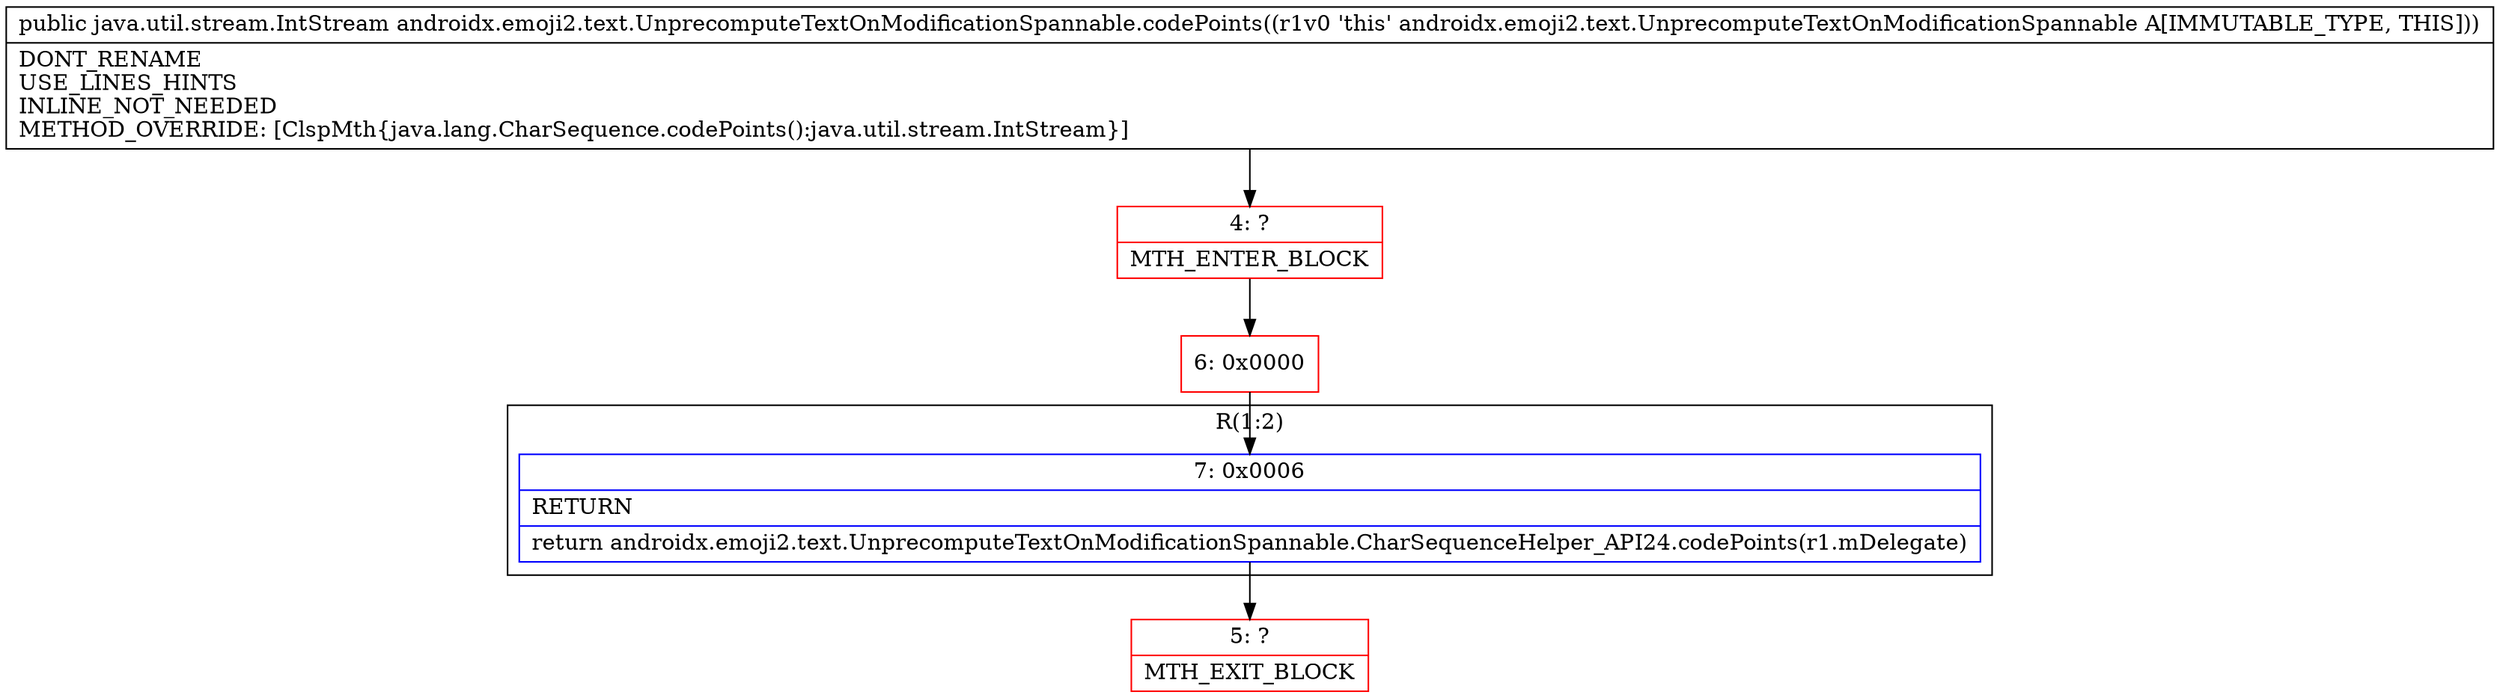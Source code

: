 digraph "CFG forandroidx.emoji2.text.UnprecomputeTextOnModificationSpannable.codePoints()Ljava\/util\/stream\/IntStream;" {
subgraph cluster_Region_283057836 {
label = "R(1:2)";
node [shape=record,color=blue];
Node_7 [shape=record,label="{7\:\ 0x0006|RETURN\l|return androidx.emoji2.text.UnprecomputeTextOnModificationSpannable.CharSequenceHelper_API24.codePoints(r1.mDelegate)\l}"];
}
Node_4 [shape=record,color=red,label="{4\:\ ?|MTH_ENTER_BLOCK\l}"];
Node_6 [shape=record,color=red,label="{6\:\ 0x0000}"];
Node_5 [shape=record,color=red,label="{5\:\ ?|MTH_EXIT_BLOCK\l}"];
MethodNode[shape=record,label="{public java.util.stream.IntStream androidx.emoji2.text.UnprecomputeTextOnModificationSpannable.codePoints((r1v0 'this' androidx.emoji2.text.UnprecomputeTextOnModificationSpannable A[IMMUTABLE_TYPE, THIS]))  | DONT_RENAME\lUSE_LINES_HINTS\lINLINE_NOT_NEEDED\lMETHOD_OVERRIDE: [ClspMth\{java.lang.CharSequence.codePoints():java.util.stream.IntStream\}]\l}"];
MethodNode -> Node_4;Node_7 -> Node_5;
Node_4 -> Node_6;
Node_6 -> Node_7;
}

